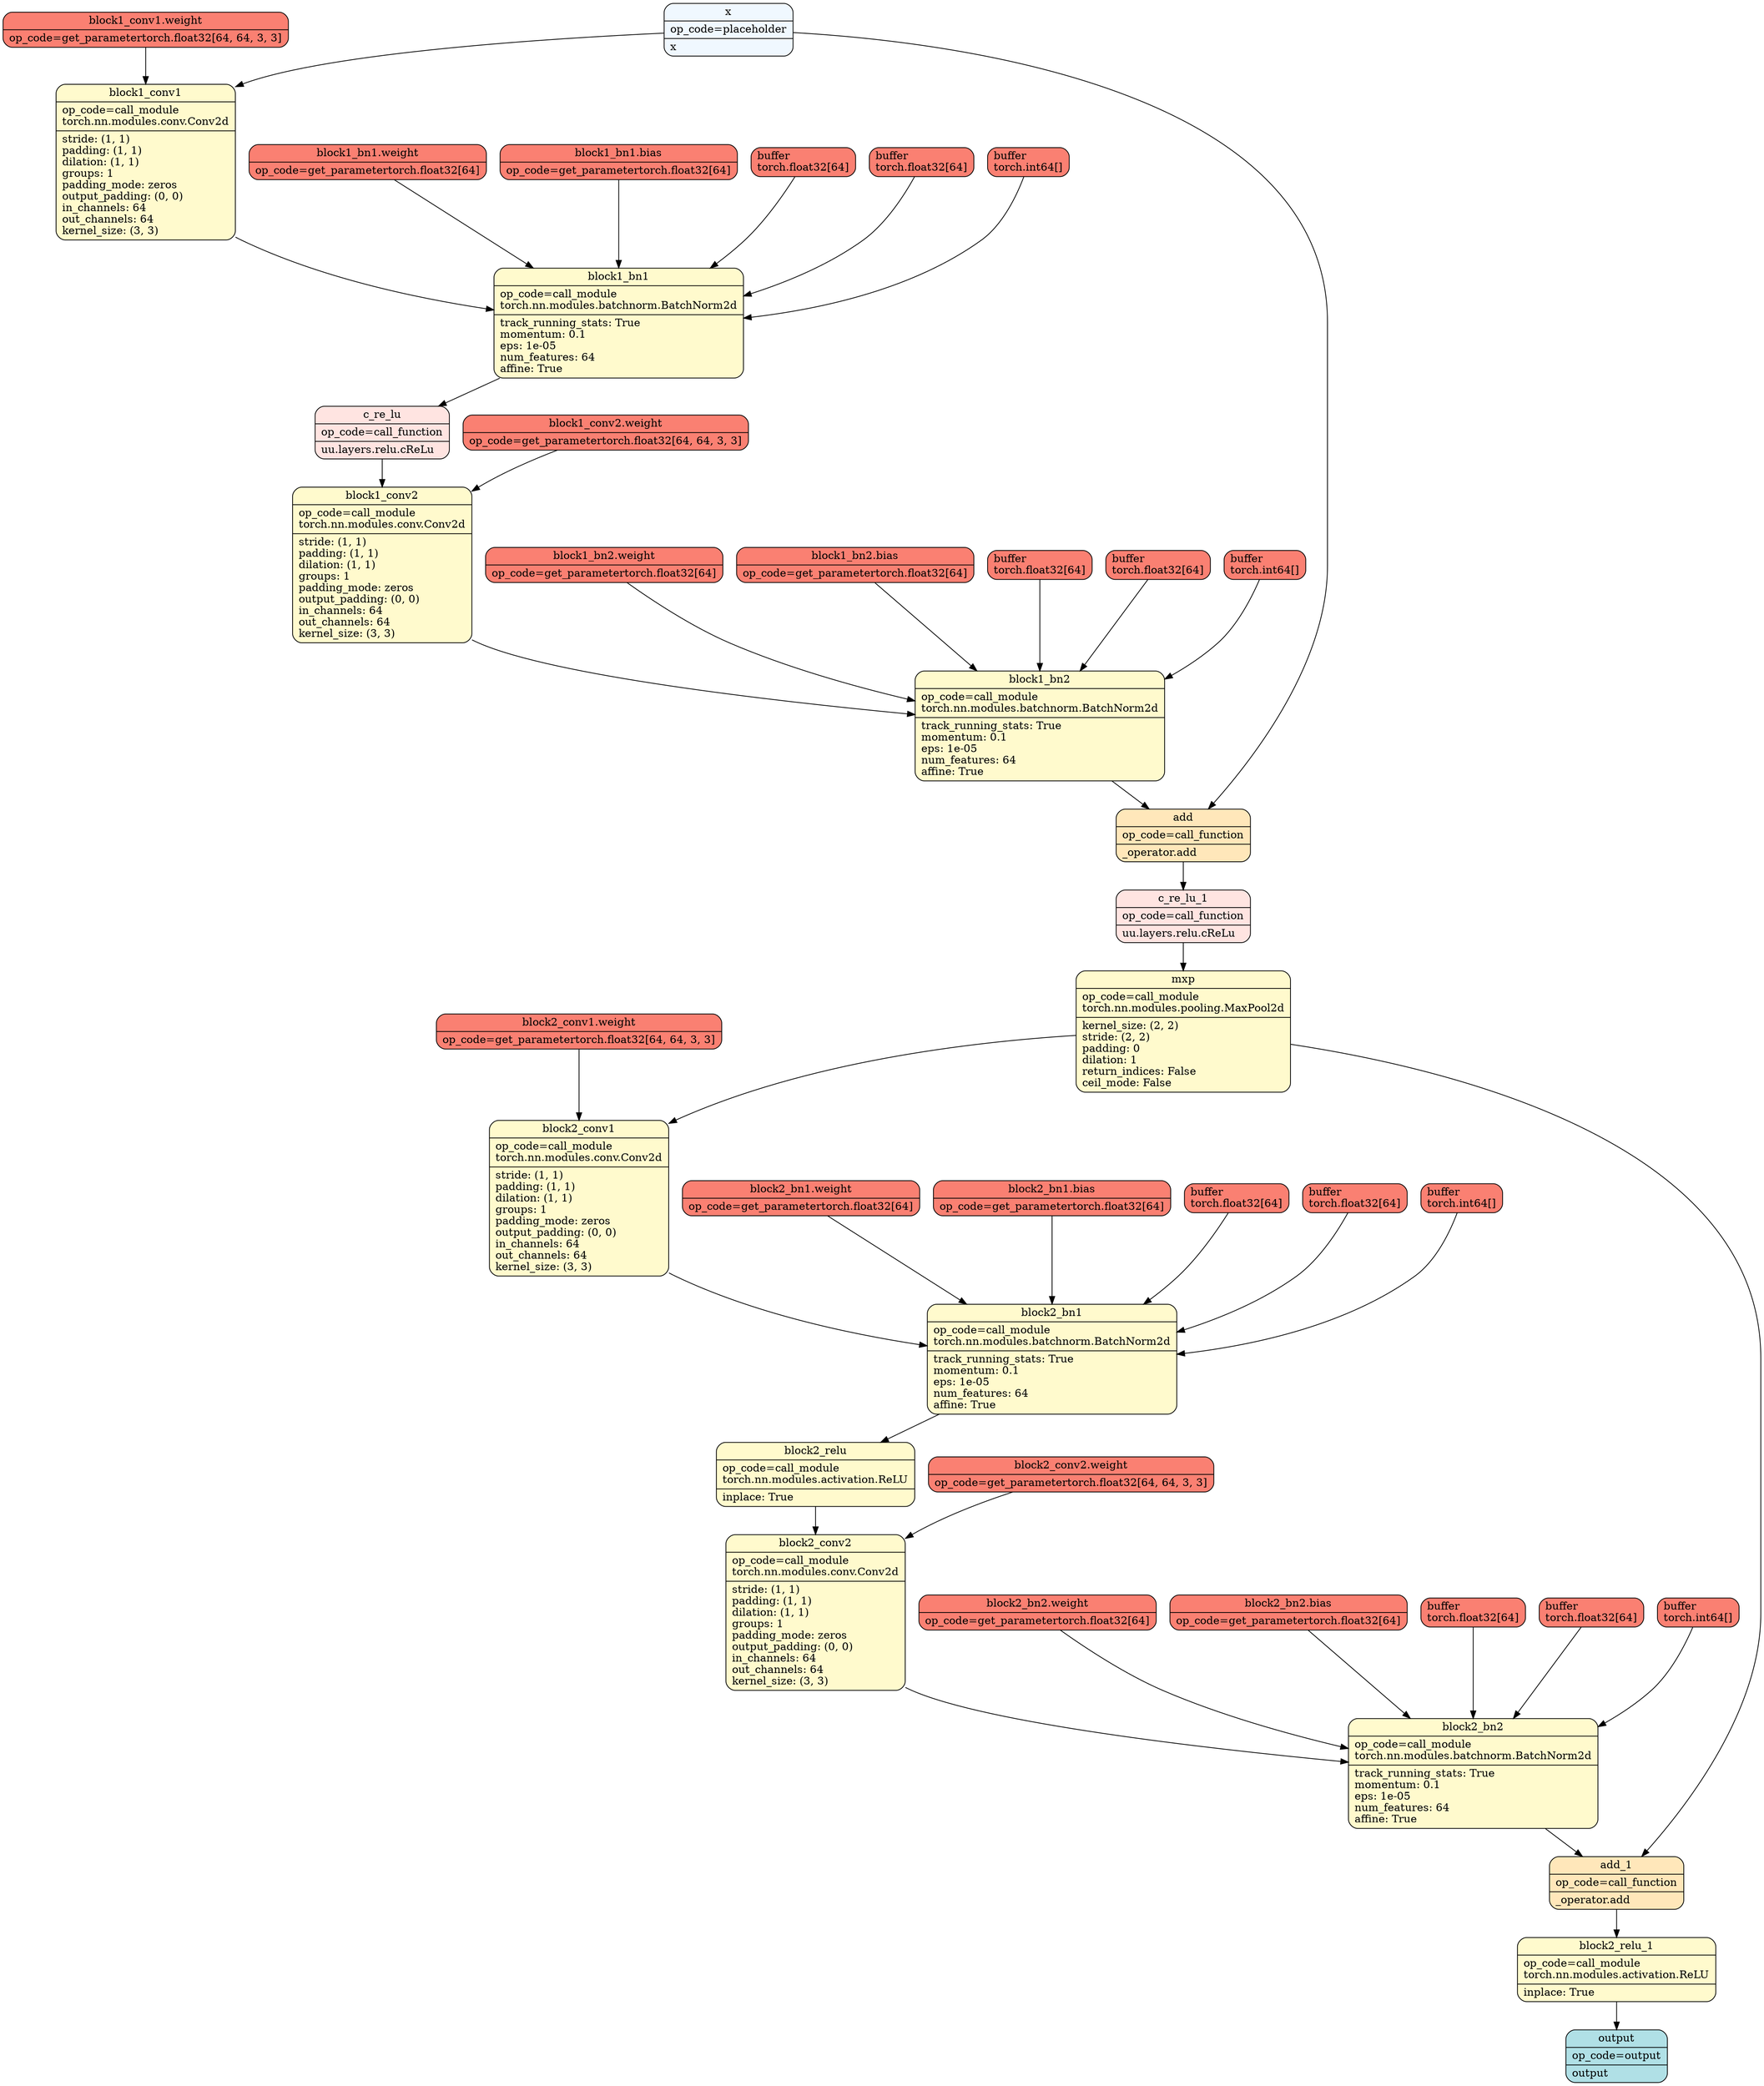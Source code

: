 digraph preview {
rankdir=TB;
x [fillcolor="AliceBlue", fontcolor="#000000", label="{x|op_code=placeholder|x\l}", shape=record, style="filled,rounded"];
block1_conv1 [fillcolor=LemonChiffon1, fontcolor="#000000", label="{block1_conv1|op_code=call_module\ltorch.nn.modules.conv.Conv2d\l|stride: (1, 1)\lpadding: (1, 1)\ldilation: (1, 1)\lgroups: 1\lpadding_mode: zeros\loutput_padding: (0, 0)\lin_channels: 64\lout_channels: 64\lkernel_size: (3, 3)\l}", shape=record, style="filled,rounded"];
"block1_conv1.weight" [fillcolor=Salmon, fontcolor="#000000", label="{block1_conv1.weight|op_code=get_parametertorch.float32[64, 64, 3, 3]\l}", shape=record, style="filled,rounded"];
"block1_conv1.weight" -> block1_conv1;
block1_bn1 [fillcolor=LemonChiffon1, fontcolor="#000000", label="{block1_bn1|op_code=call_module\ltorch.nn.modules.batchnorm.BatchNorm2d\l|track_running_stats: True\lmomentum: 0.1\leps: 1e-05\lnum_features: 64\laffine: True\l}", shape=record, style="filled,rounded"];
"block1_bn1.weight" [fillcolor=Salmon, fontcolor="#000000", label="{block1_bn1.weight|op_code=get_parametertorch.float32[64]\l}", shape=record, style="filled,rounded"];
"block1_bn1.weight" -> block1_bn1;
"block1_bn1.bias" [fillcolor=Salmon, fontcolor="#000000", label="{block1_bn1.bias|op_code=get_parametertorch.float32[64]\l}", shape=record, style="filled,rounded"];
"block1_bn1.bias" -> block1_bn1;
"block1_bn1.running_mean" [fillcolor=Salmon, fontcolor="#000000", label="{buffer\ltorch.float32[64]\l}", shape=record, style="filled,rounded"];
"block1_bn1.running_mean" -> block1_bn1;
"block1_bn1.running_var" [fillcolor=Salmon, fontcolor="#000000", label="{buffer\ltorch.float32[64]\l}", shape=record, style="filled,rounded"];
"block1_bn1.running_var" -> block1_bn1;
"block1_bn1.num_batches_tracked" [fillcolor=Salmon, fontcolor="#000000", label="{buffer\ltorch.int64[]\l}", shape=record, style="filled,rounded"];
"block1_bn1.num_batches_tracked" -> block1_bn1;
c_re_lu [fillcolor=MistyRose1, fontcolor="#000000", label="{c_re_lu|op_code=call_function|uu.layers.relu.cReLu\l}", shape=record, style="filled,rounded"];
block1_conv2 [fillcolor=LemonChiffon1, fontcolor="#000000", label="{block1_conv2|op_code=call_module\ltorch.nn.modules.conv.Conv2d\l|stride: (1, 1)\lpadding: (1, 1)\ldilation: (1, 1)\lgroups: 1\lpadding_mode: zeros\loutput_padding: (0, 0)\lin_channels: 64\lout_channels: 64\lkernel_size: (3, 3)\l}", shape=record, style="filled,rounded"];
"block1_conv2.weight" [fillcolor=Salmon, fontcolor="#000000", label="{block1_conv2.weight|op_code=get_parametertorch.float32[64, 64, 3, 3]\l}", shape=record, style="filled,rounded"];
"block1_conv2.weight" -> block1_conv2;
block1_bn2 [fillcolor=LemonChiffon1, fontcolor="#000000", label="{block1_bn2|op_code=call_module\ltorch.nn.modules.batchnorm.BatchNorm2d\l|track_running_stats: True\lmomentum: 0.1\leps: 1e-05\lnum_features: 64\laffine: True\l}", shape=record, style="filled,rounded"];
"block1_bn2.weight" [fillcolor=Salmon, fontcolor="#000000", label="{block1_bn2.weight|op_code=get_parametertorch.float32[64]\l}", shape=record, style="filled,rounded"];
"block1_bn2.weight" -> block1_bn2;
"block1_bn2.bias" [fillcolor=Salmon, fontcolor="#000000", label="{block1_bn2.bias|op_code=get_parametertorch.float32[64]\l}", shape=record, style="filled,rounded"];
"block1_bn2.bias" -> block1_bn2;
"block1_bn2.running_mean" [fillcolor=Salmon, fontcolor="#000000", label="{buffer\ltorch.float32[64]\l}", shape=record, style="filled,rounded"];
"block1_bn2.running_mean" -> block1_bn2;
"block1_bn2.running_var" [fillcolor=Salmon, fontcolor="#000000", label="{buffer\ltorch.float32[64]\l}", shape=record, style="filled,rounded"];
"block1_bn2.running_var" -> block1_bn2;
"block1_bn2.num_batches_tracked" [fillcolor=Salmon, fontcolor="#000000", label="{buffer\ltorch.int64[]\l}", shape=record, style="filled,rounded"];
"block1_bn2.num_batches_tracked" -> block1_bn2;
add [fillcolor=Wheat1, fontcolor="#000000", label="{add|op_code=call_function|_operator.add\l}", shape=record, style="filled,rounded"];
c_re_lu_1 [fillcolor=MistyRose1, fontcolor="#000000", label="{c_re_lu_1|op_code=call_function|uu.layers.relu.cReLu\l}", shape=record, style="filled,rounded"];
mxp [fillcolor=LemonChiffon1, fontcolor="#000000", label="{mxp|op_code=call_module\ltorch.nn.modules.pooling.MaxPool2d\l|kernel_size: (2, 2)\lstride: (2, 2)\lpadding: 0\ldilation: 1\lreturn_indices: False\lceil_mode: False\l}", shape=record, style="filled,rounded"];
block2_conv1 [fillcolor=LemonChiffon1, fontcolor="#000000", label="{block2_conv1|op_code=call_module\ltorch.nn.modules.conv.Conv2d\l|stride: (1, 1)\lpadding: (1, 1)\ldilation: (1, 1)\lgroups: 1\lpadding_mode: zeros\loutput_padding: (0, 0)\lin_channels: 64\lout_channels: 64\lkernel_size: (3, 3)\l}", shape=record, style="filled,rounded"];
"block2_conv1.weight" [fillcolor=Salmon, fontcolor="#000000", label="{block2_conv1.weight|op_code=get_parametertorch.float32[64, 64, 3, 3]\l}", shape=record, style="filled,rounded"];
"block2_conv1.weight" -> block2_conv1;
block2_bn1 [fillcolor=LemonChiffon1, fontcolor="#000000", label="{block2_bn1|op_code=call_module\ltorch.nn.modules.batchnorm.BatchNorm2d\l|track_running_stats: True\lmomentum: 0.1\leps: 1e-05\lnum_features: 64\laffine: True\l}", shape=record, style="filled,rounded"];
"block2_bn1.weight" [fillcolor=Salmon, fontcolor="#000000", label="{block2_bn1.weight|op_code=get_parametertorch.float32[64]\l}", shape=record, style="filled,rounded"];
"block2_bn1.weight" -> block2_bn1;
"block2_bn1.bias" [fillcolor=Salmon, fontcolor="#000000", label="{block2_bn1.bias|op_code=get_parametertorch.float32[64]\l}", shape=record, style="filled,rounded"];
"block2_bn1.bias" -> block2_bn1;
"block2_bn1.running_mean" [fillcolor=Salmon, fontcolor="#000000", label="{buffer\ltorch.float32[64]\l}", shape=record, style="filled,rounded"];
"block2_bn1.running_mean" -> block2_bn1;
"block2_bn1.running_var" [fillcolor=Salmon, fontcolor="#000000", label="{buffer\ltorch.float32[64]\l}", shape=record, style="filled,rounded"];
"block2_bn1.running_var" -> block2_bn1;
"block2_bn1.num_batches_tracked" [fillcolor=Salmon, fontcolor="#000000", label="{buffer\ltorch.int64[]\l}", shape=record, style="filled,rounded"];
"block2_bn1.num_batches_tracked" -> block2_bn1;
block2_relu [fillcolor=LemonChiffon1, fontcolor="#000000", label="{block2_relu|op_code=call_module\ltorch.nn.modules.activation.ReLU\l|inplace: True\l}", shape=record, style="filled,rounded"];
block2_conv2 [fillcolor=LemonChiffon1, fontcolor="#000000", label="{block2_conv2|op_code=call_module\ltorch.nn.modules.conv.Conv2d\l|stride: (1, 1)\lpadding: (1, 1)\ldilation: (1, 1)\lgroups: 1\lpadding_mode: zeros\loutput_padding: (0, 0)\lin_channels: 64\lout_channels: 64\lkernel_size: (3, 3)\l}", shape=record, style="filled,rounded"];
"block2_conv2.weight" [fillcolor=Salmon, fontcolor="#000000", label="{block2_conv2.weight|op_code=get_parametertorch.float32[64, 64, 3, 3]\l}", shape=record, style="filled,rounded"];
"block2_conv2.weight" -> block2_conv2;
block2_bn2 [fillcolor=LemonChiffon1, fontcolor="#000000", label="{block2_bn2|op_code=call_module\ltorch.nn.modules.batchnorm.BatchNorm2d\l|track_running_stats: True\lmomentum: 0.1\leps: 1e-05\lnum_features: 64\laffine: True\l}", shape=record, style="filled,rounded"];
"block2_bn2.weight" [fillcolor=Salmon, fontcolor="#000000", label="{block2_bn2.weight|op_code=get_parametertorch.float32[64]\l}", shape=record, style="filled,rounded"];
"block2_bn2.weight" -> block2_bn2;
"block2_bn2.bias" [fillcolor=Salmon, fontcolor="#000000", label="{block2_bn2.bias|op_code=get_parametertorch.float32[64]\l}", shape=record, style="filled,rounded"];
"block2_bn2.bias" -> block2_bn2;
"block2_bn2.running_mean" [fillcolor=Salmon, fontcolor="#000000", label="{buffer\ltorch.float32[64]\l}", shape=record, style="filled,rounded"];
"block2_bn2.running_mean" -> block2_bn2;
"block2_bn2.running_var" [fillcolor=Salmon, fontcolor="#000000", label="{buffer\ltorch.float32[64]\l}", shape=record, style="filled,rounded"];
"block2_bn2.running_var" -> block2_bn2;
"block2_bn2.num_batches_tracked" [fillcolor=Salmon, fontcolor="#000000", label="{buffer\ltorch.int64[]\l}", shape=record, style="filled,rounded"];
"block2_bn2.num_batches_tracked" -> block2_bn2;
add_1 [fillcolor=Wheat1, fontcolor="#000000", label="{add_1|op_code=call_function|_operator.add\l}", shape=record, style="filled,rounded"];
block2_relu_1 [fillcolor=LemonChiffon1, fontcolor="#000000", label="{block2_relu_1|op_code=call_module\ltorch.nn.modules.activation.ReLU\l|inplace: True\l}", shape=record, style="filled,rounded"];
output [fillcolor=PowderBlue, fontcolor="#000000", label="{output|op_code=output|output\l}", shape=record, style="filled,rounded"];
x -> block1_conv1;
x -> add;
block1_conv1 -> block1_bn1;
block1_bn1 -> c_re_lu;
c_re_lu -> block1_conv2;
block1_conv2 -> block1_bn2;
block1_bn2 -> add;
add -> c_re_lu_1;
c_re_lu_1 -> mxp;
mxp -> block2_conv1;
mxp -> add_1;
block2_conv1 -> block2_bn1;
block2_bn1 -> block2_relu;
block2_relu -> block2_conv2;
block2_conv2 -> block2_bn2;
block2_bn2 -> add_1;
add_1 -> block2_relu_1;
block2_relu_1 -> output;
}
